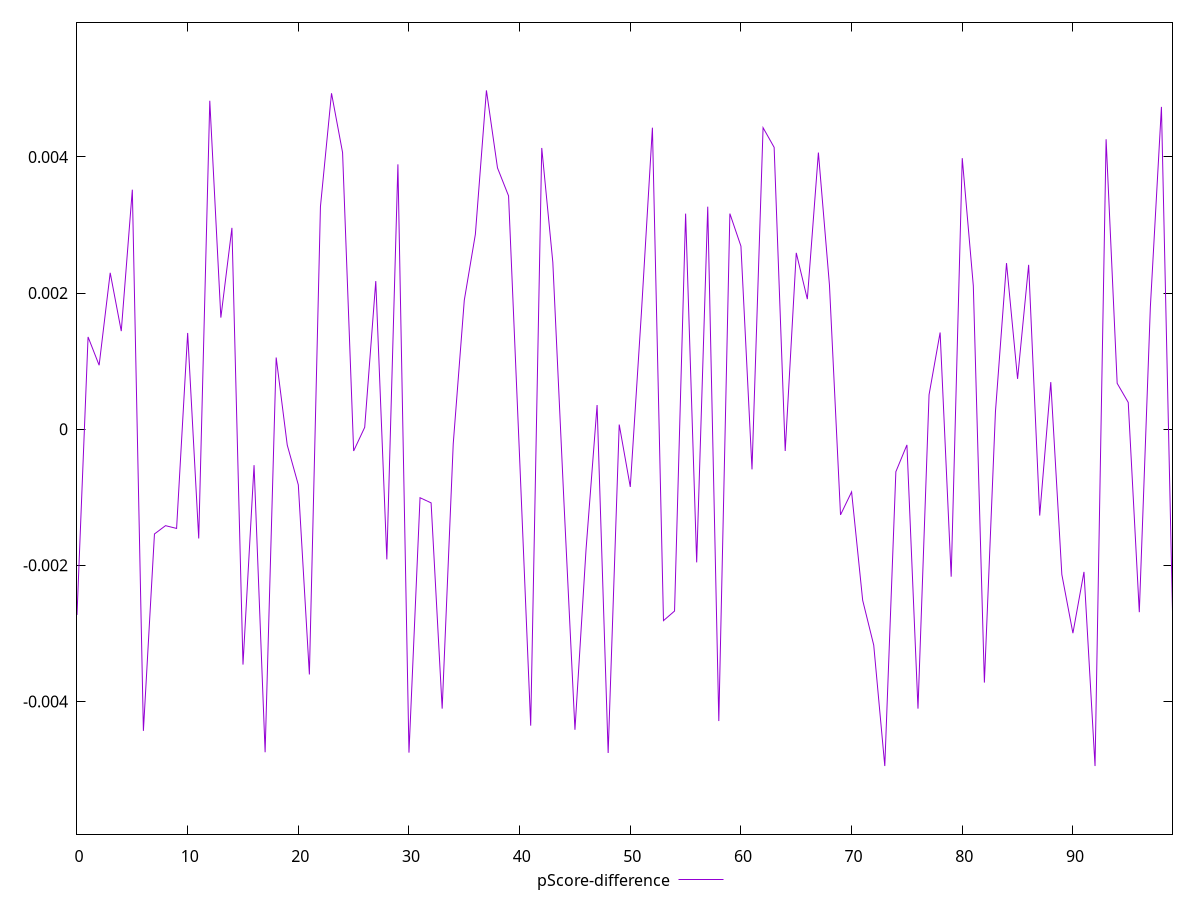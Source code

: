 reset

$pScoreDifference <<EOF
0 -0.002728403459207218
1 0.0013556541937214117
2 0.0009399994433453296
3 0.0022977626415201513
4 0.0014413085912845514
5 0.003518687487530814
6 -0.00443127589805925
7 -0.00153843542786114
8 -0.001416582480239889
9 -0.001457304948391358
10 0.0014140134985083375
11 -0.0016049116502575567
12 0.004824879339189958
13 0.0016392704737805408
14 0.002958001329729787
15 -0.0034577735592954406
16 -0.000527829702523297
17 -0.004745441291451824
18 0.0010535555611554948
19 -0.0002327418024226091
20 -0.0008169895620975254
21 -0.003602821374908971
22 0.003270017167736561
23 0.004935074633142578
24 0.004063879318572106
25 -0.00031947068005244716
26 0.000027926705117309325
27 0.002175707872914767
28 -0.0019115580799791143
29 0.003891180898876634
30 -0.0047514142757782984
31 -0.001006129691812685
32 -0.0010821113835963736
33 -0.004104338917074735
34 -0.00021553919191563686
35 0.001895931532963746
36 0.0028626975320402703
37 0.004977761827953064
38 0.0038386217702895964
39 0.0034275239272620883
40 -0.00042360712740585615
41 -0.004354801238163231
42 0.004131791144663
43 0.0024519953997027555
44 -0.0010522102931243005
45 -0.0044146714803489084
46 -0.001770041517421883
47 0.0003552313020713793
48 -0.0047563701406105885
49 0.00006822219315161249
50 -0.0008479559937660808
51 0.00169589139137849
52 0.004429529362318996
53 -0.0028117223382716494
54 -0.0026708360274744214
55 0.0031673203601162436
56 -0.0019563590761938476
57 0.003269397008160424
58 -0.004286696320257577
59 0.0031673203601162436
60 0.002688880070929045
61 -0.0005902041690899473
62 0.004429529362318996
63 0.004140744389161233
64 -0.00031947068005244716
65 0.002590783225375537
66 0.0019112530226631508
67 0.004063879318572106
68 0.0021161263191453727
69 -0.0012581592598973623
70 -0.0009204931152264617
71 -0.002512118912627481
72 -0.003172042210918158
73 -0.004947473023584892
74 -0.0006243663310789849
75 -0.00023043321694782293
76 -0.004104338917074735
77 0.0005062999415583747
78 0.0014207993285499931
79 -0.002166189397406759
80 0.003981555921485858
81 0.0021068283815396383
82 -0.0037220932711895527
83 0.00025626150766167033
84 0.0024401089284055155
85 0.0007394987150604049
86 0.002414687309442942
87 -0.001268107749346159
88 0.0006922777819599046
89 -0.00213443737864083
90 -0.0029961078100056993
91 -0.0020959645512388936
92 -0.0049480491845730334
93 0.004259717732881585
94 0.0006743457436341194
95 0.0003935540110554525
96 -0.002688014418639084
97 0.0017966216598477303
98 0.004735383410851224
99 -0.002674743677976932
EOF

set key outside below
set xrange [0:99]
set yrange [-0.0059480491845730335:0.0059777618279530645]
set trange [-0.0059480491845730335:0.0059777618279530645]
set terminal svg size 640, 500 enhanced background rgb 'white'
set output "reprap/total-blocking-time/samples/pages+cached+noexternal+nomedia+nocss/pScore-difference/values.svg"

plot $pScoreDifference title "pScore-difference" with line

reset
